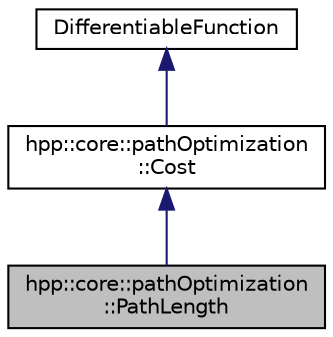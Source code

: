 digraph "hpp::core::pathOptimization::PathLength"
{
  edge [fontname="Helvetica",fontsize="10",labelfontname="Helvetica",labelfontsize="10"];
  node [fontname="Helvetica",fontsize="10",shape=record];
  Node1 [label="hpp::core::pathOptimization\l::PathLength",height=0.2,width=0.4,color="black", fillcolor="grey75", style="filled" fontcolor="black"];
  Node2 -> Node1 [dir="back",color="midnightblue",fontsize="10",style="solid",fontname="Helvetica"];
  Node2 [label="hpp::core::pathOptimization\l::Cost",height=0.2,width=0.4,color="black", fillcolor="white", style="filled",URL="$a00015.html",tooltip="numerical cost for path optimization "];
  Node3 -> Node2 [dir="back",color="midnightblue",fontsize="10",style="solid",fontname="Helvetica"];
  Node3 [label="DifferentiableFunction",height=0.2,width=0.4,color="black", fillcolor="white", style="filled",URL="https://jmirabel.github.io/hpp-doc/api/hpp-constraints/doxygen-html/hpp-constraints.doxytag$a00007.html"];
}

